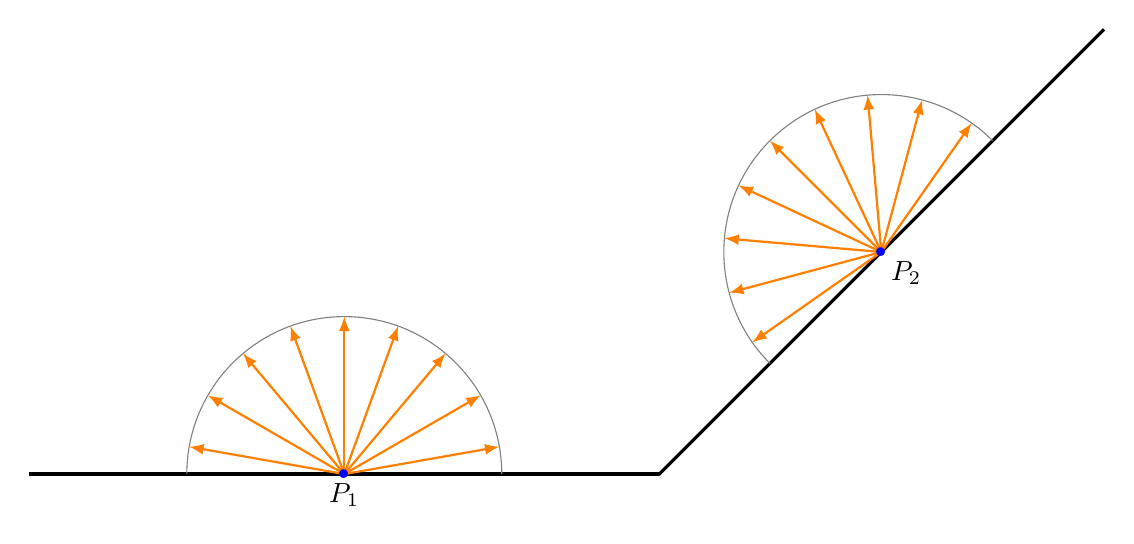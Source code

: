 ﻿\begin{tikzpicture}[scale=2]
\coordinate (P1) at (0,0);
\draw[very thick] (-2,0) -- (2,0);
\draw[thin,gray] (1,0) arc (0:180:1);

\foreach \a in {10,30,...,180}{
  \draw[->,>=latex,orange, thick] (0,0) -- (\a:1);
}
\node[blue, scale=3] at (P1) {.};
\node[below] at (P1) {$P_1$};


\begin{scope}[shift={(3.41,1.41)}, rotate=45]
\coordinate (P2) at (0,0);
\draw[very thick] (-2,0) -- (2,0);
\draw[thin,gray] (1,0) arc (0:180:1);

\foreach \a in {10,30,...,180}{
  \draw[->,>=latex,orange, thick] (0,0) -- (\a:1);
}
\node[blue, scale=3] at (P2) {.};
\node[below right] at (P2) {$P_2$};
\end{scope}

\end{tikzpicture}